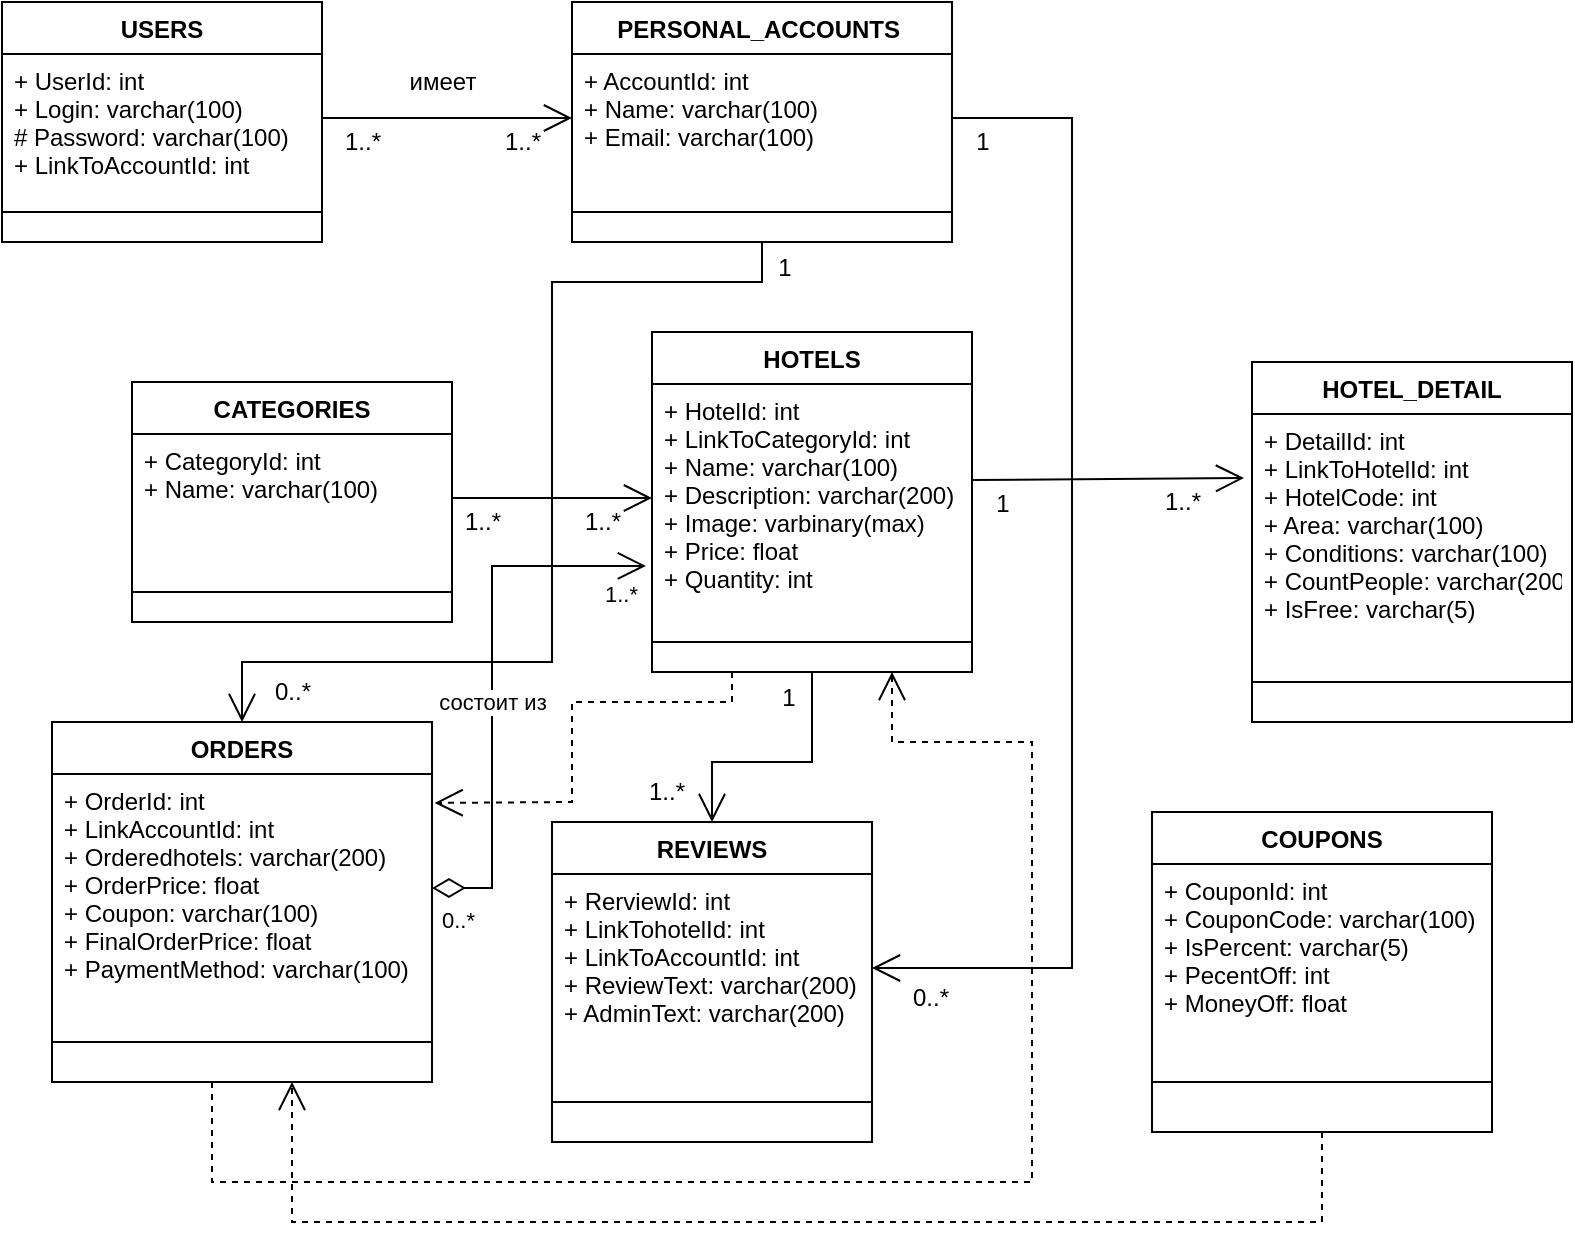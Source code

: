 <mxfile version="24.4.0" type="device">
  <diagram name="Page-1" id="9f46799a-70d6-7492-0946-bef42562c5a5">
    <mxGraphModel dx="1158" dy="659" grid="0" gridSize="10" guides="1" tooltips="1" connect="1" arrows="1" fold="1" page="1" pageScale="1" pageWidth="1100" pageHeight="850" background="none" math="0" shadow="0">
      <root>
        <mxCell id="0" />
        <mxCell id="1" parent="0" />
        <mxCell id="6Ap3uId7AGkPv2gHeaoZ-1" value="USERS" style="swimlane;fontStyle=1;align=center;verticalAlign=top;childLayout=stackLayout;horizontal=1;startSize=26;horizontalStack=0;resizeParent=1;resizeParentMax=0;resizeLast=0;collapsible=1;marginBottom=0;" parent="1" vertex="1">
          <mxGeometry x="65" y="80" width="160" height="120" as="geometry">
            <mxRectangle x="70" y="80" width="70" height="26" as="alternateBounds" />
          </mxGeometry>
        </mxCell>
        <mxCell id="6Ap3uId7AGkPv2gHeaoZ-2" value="+ UserId: int&#xa;+ Login: varchar(100)&#xa;# Password: varchar(100)&#xa;+ LinkToAccountId: int" style="text;strokeColor=none;fillColor=none;align=left;verticalAlign=top;spacingLeft=4;spacingRight=4;overflow=hidden;rotatable=0;points=[[0,0.5],[1,0.5]];portConstraint=eastwest;" parent="6Ap3uId7AGkPv2gHeaoZ-1" vertex="1">
          <mxGeometry y="26" width="160" height="64" as="geometry" />
        </mxCell>
        <mxCell id="6Ap3uId7AGkPv2gHeaoZ-3" value="" style="line;strokeWidth=1;fillColor=none;align=left;verticalAlign=middle;spacingTop=-1;spacingLeft=3;spacingRight=3;rotatable=0;labelPosition=right;points=[];portConstraint=eastwest;" parent="6Ap3uId7AGkPv2gHeaoZ-1" vertex="1">
          <mxGeometry y="90" width="160" height="30" as="geometry" />
        </mxCell>
        <mxCell id="6Ap3uId7AGkPv2gHeaoZ-6" value="CATEGORIES" style="swimlane;fontStyle=1;align=center;verticalAlign=top;childLayout=stackLayout;horizontal=1;startSize=26;horizontalStack=0;resizeParent=1;resizeParentMax=0;resizeLast=0;collapsible=1;marginBottom=0;" parent="1" vertex="1">
          <mxGeometry x="130" y="270" width="160" height="120" as="geometry">
            <mxRectangle x="70" y="80" width="70" height="26" as="alternateBounds" />
          </mxGeometry>
        </mxCell>
        <mxCell id="6Ap3uId7AGkPv2gHeaoZ-7" value="+ CategoryId: int&#xa;+ Name: varchar(100)" style="text;strokeColor=none;fillColor=none;align=left;verticalAlign=top;spacingLeft=4;spacingRight=4;overflow=hidden;rotatable=0;points=[[0,0.5],[1,0.5]];portConstraint=eastwest;" parent="6Ap3uId7AGkPv2gHeaoZ-6" vertex="1">
          <mxGeometry y="26" width="160" height="64" as="geometry" />
        </mxCell>
        <mxCell id="6Ap3uId7AGkPv2gHeaoZ-8" value="" style="line;strokeWidth=1;fillColor=none;align=left;verticalAlign=middle;spacingTop=-1;spacingLeft=3;spacingRight=3;rotatable=0;labelPosition=right;points=[];portConstraint=eastwest;" parent="6Ap3uId7AGkPv2gHeaoZ-6" vertex="1">
          <mxGeometry y="90" width="160" height="30" as="geometry" />
        </mxCell>
        <mxCell id="6Ap3uId7AGkPv2gHeaoZ-10" value="PERSONAL_ACCOUNTS " style="swimlane;fontStyle=1;align=center;verticalAlign=top;childLayout=stackLayout;horizontal=1;startSize=26;horizontalStack=0;resizeParent=1;resizeParentMax=0;resizeLast=0;collapsible=1;marginBottom=0;" parent="1" vertex="1">
          <mxGeometry x="350" y="80" width="190" height="120" as="geometry">
            <mxRectangle x="70" y="80" width="70" height="26" as="alternateBounds" />
          </mxGeometry>
        </mxCell>
        <mxCell id="6Ap3uId7AGkPv2gHeaoZ-11" value="+ AccountId: int&#xa;+ Name: varchar(100)&#xa;+ Email: varchar(100)" style="text;strokeColor=none;fillColor=none;align=left;verticalAlign=top;spacingLeft=4;spacingRight=4;overflow=hidden;rotatable=0;points=[[0,0.5],[1,0.5]];portConstraint=eastwest;" parent="6Ap3uId7AGkPv2gHeaoZ-10" vertex="1">
          <mxGeometry y="26" width="190" height="64" as="geometry" />
        </mxCell>
        <mxCell id="6Ap3uId7AGkPv2gHeaoZ-12" value="" style="line;strokeWidth=1;fillColor=none;align=left;verticalAlign=middle;spacingTop=-1;spacingLeft=3;spacingRight=3;rotatable=0;labelPosition=right;points=[];portConstraint=eastwest;" parent="6Ap3uId7AGkPv2gHeaoZ-10" vertex="1">
          <mxGeometry y="90" width="190" height="30" as="geometry" />
        </mxCell>
        <mxCell id="6Ap3uId7AGkPv2gHeaoZ-14" value="HOTELS" style="swimlane;fontStyle=1;align=center;verticalAlign=top;childLayout=stackLayout;horizontal=1;startSize=26;horizontalStack=0;resizeParent=1;resizeParentMax=0;resizeLast=0;collapsible=1;marginBottom=0;" parent="1" vertex="1">
          <mxGeometry x="390" y="245" width="160" height="170" as="geometry">
            <mxRectangle x="70" y="80" width="70" height="26" as="alternateBounds" />
          </mxGeometry>
        </mxCell>
        <mxCell id="6Ap3uId7AGkPv2gHeaoZ-15" value="+ HotelId: int&#xa;+ LinkToCategoryId: int&#xa;+ Name: varchar(100)&#xa;+ Description: varchar(200)&#xa;+ Image: varbinary(max)&#xa;+ Price: float&#xa;+ Quantity: int" style="text;strokeColor=none;fillColor=none;align=left;verticalAlign=top;spacingLeft=4;spacingRight=4;overflow=hidden;rotatable=0;points=[[0,0.5],[1,0.5]];portConstraint=eastwest;" parent="6Ap3uId7AGkPv2gHeaoZ-14" vertex="1">
          <mxGeometry y="26" width="160" height="114" as="geometry" />
        </mxCell>
        <mxCell id="6Ap3uId7AGkPv2gHeaoZ-16" value="" style="line;strokeWidth=1;fillColor=none;align=left;verticalAlign=middle;spacingTop=-1;spacingLeft=3;spacingRight=3;rotatable=0;labelPosition=right;points=[];portConstraint=eastwest;" parent="6Ap3uId7AGkPv2gHeaoZ-14" vertex="1">
          <mxGeometry y="140" width="160" height="30" as="geometry" />
        </mxCell>
        <mxCell id="6Ap3uId7AGkPv2gHeaoZ-18" value="HOTEL_DETAIL" style="swimlane;fontStyle=1;align=center;verticalAlign=top;childLayout=stackLayout;horizontal=1;startSize=26;horizontalStack=0;resizeParent=1;resizeParentMax=0;resizeLast=0;collapsible=1;marginBottom=0;" parent="1" vertex="1">
          <mxGeometry x="690" y="260" width="160" height="180" as="geometry">
            <mxRectangle x="70" y="80" width="70" height="26" as="alternateBounds" />
          </mxGeometry>
        </mxCell>
        <mxCell id="6Ap3uId7AGkPv2gHeaoZ-19" value="+ DetailId: int&#xa;+ LinkToHotelId: int&#xa;+ HotelCode: int&#xa;+ Area: varchar(100)&#xa;+ Conditions: varchar(100)&#xa;+ CountPeople: varchar(200)&#xa;+ IsFree: varchar(5)" style="text;strokeColor=none;fillColor=none;align=left;verticalAlign=top;spacingLeft=4;spacingRight=4;overflow=hidden;rotatable=0;points=[[0,0.5],[1,0.5]];portConstraint=eastwest;" parent="6Ap3uId7AGkPv2gHeaoZ-18" vertex="1">
          <mxGeometry y="26" width="160" height="114" as="geometry" />
        </mxCell>
        <mxCell id="6Ap3uId7AGkPv2gHeaoZ-20" value="" style="line;strokeWidth=1;fillColor=none;align=left;verticalAlign=middle;spacingTop=-1;spacingLeft=3;spacingRight=3;rotatable=0;labelPosition=right;points=[];portConstraint=eastwest;" parent="6Ap3uId7AGkPv2gHeaoZ-18" vertex="1">
          <mxGeometry y="140" width="160" height="40" as="geometry" />
        </mxCell>
        <mxCell id="6Ap3uId7AGkPv2gHeaoZ-22" value="ORDERS" style="swimlane;fontStyle=1;align=center;verticalAlign=top;childLayout=stackLayout;horizontal=1;startSize=26;horizontalStack=0;resizeParent=1;resizeParentMax=0;resizeLast=0;collapsible=1;marginBottom=0;" parent="1" vertex="1">
          <mxGeometry x="90" y="440" width="190" height="180" as="geometry">
            <mxRectangle x="70" y="80" width="70" height="26" as="alternateBounds" />
          </mxGeometry>
        </mxCell>
        <mxCell id="6Ap3uId7AGkPv2gHeaoZ-23" value="+ OrderId: int&#xa;+ LinkAccountId: int&#xa;+ Orderedhotels: varchar(200)&#xa;+ OrderPrice: float&#xa;+ Coupon: varchar(100)&#xa;+ FinalOrderPrice: float&#xa;+ PaymentMethod: varchar(100)" style="text;strokeColor=none;fillColor=none;align=left;verticalAlign=top;spacingLeft=4;spacingRight=4;overflow=hidden;rotatable=0;points=[[0,0.5],[1,0.5]];portConstraint=eastwest;" parent="6Ap3uId7AGkPv2gHeaoZ-22" vertex="1">
          <mxGeometry y="26" width="190" height="114" as="geometry" />
        </mxCell>
        <mxCell id="6Ap3uId7AGkPv2gHeaoZ-24" value="" style="line;strokeWidth=1;fillColor=none;align=left;verticalAlign=middle;spacingTop=-1;spacingLeft=3;spacingRight=3;rotatable=0;labelPosition=right;points=[];portConstraint=eastwest;" parent="6Ap3uId7AGkPv2gHeaoZ-22" vertex="1">
          <mxGeometry y="140" width="190" height="40" as="geometry" />
        </mxCell>
        <mxCell id="6Ap3uId7AGkPv2gHeaoZ-26" value="REVIEWS" style="swimlane;fontStyle=1;align=center;verticalAlign=top;childLayout=stackLayout;horizontal=1;startSize=26;horizontalStack=0;resizeParent=1;resizeParentMax=0;resizeLast=0;collapsible=1;marginBottom=0;" parent="1" vertex="1">
          <mxGeometry x="340" y="490" width="160" height="160" as="geometry">
            <mxRectangle x="70" y="80" width="70" height="26" as="alternateBounds" />
          </mxGeometry>
        </mxCell>
        <mxCell id="6Ap3uId7AGkPv2gHeaoZ-27" value="+ RerviewId: int&#xa;+ LinkTohotelId: int&#xa;+ LinkToAccountId: int&#xa;+ ReviewText: varchar(200)&#xa;+ AdminText: varchar(200)" style="text;strokeColor=none;fillColor=none;align=left;verticalAlign=top;spacingLeft=4;spacingRight=4;overflow=hidden;rotatable=0;points=[[0,0.5],[1,0.5]];portConstraint=eastwest;" parent="6Ap3uId7AGkPv2gHeaoZ-26" vertex="1">
          <mxGeometry y="26" width="160" height="94" as="geometry" />
        </mxCell>
        <mxCell id="6Ap3uId7AGkPv2gHeaoZ-28" value="" style="line;strokeWidth=1;fillColor=none;align=left;verticalAlign=middle;spacingTop=-1;spacingLeft=3;spacingRight=3;rotatable=0;labelPosition=right;points=[];portConstraint=eastwest;" parent="6Ap3uId7AGkPv2gHeaoZ-26" vertex="1">
          <mxGeometry y="120" width="160" height="40" as="geometry" />
        </mxCell>
        <mxCell id="6Ap3uId7AGkPv2gHeaoZ-30" value="COUPONS" style="swimlane;fontStyle=1;align=center;verticalAlign=top;childLayout=stackLayout;horizontal=1;startSize=26;horizontalStack=0;resizeParent=1;resizeParentMax=0;resizeLast=0;collapsible=1;marginBottom=0;" parent="1" vertex="1">
          <mxGeometry x="640" y="485" width="170" height="160" as="geometry">
            <mxRectangle x="640" y="485" width="70" height="26" as="alternateBounds" />
          </mxGeometry>
        </mxCell>
        <mxCell id="6Ap3uId7AGkPv2gHeaoZ-31" value="+ CouponId: int&#xa;+ CouponCode: varchar(100)&#xa;+ IsPercent: varchar(5)&#xa;+ PecentOff: int&#xa;+ MoneyOff: float" style="text;strokeColor=none;fillColor=none;align=left;verticalAlign=top;spacingLeft=4;spacingRight=4;overflow=hidden;rotatable=0;points=[[0,0.5],[1,0.5]];portConstraint=eastwest;" parent="6Ap3uId7AGkPv2gHeaoZ-30" vertex="1">
          <mxGeometry y="26" width="170" height="84" as="geometry" />
        </mxCell>
        <mxCell id="6Ap3uId7AGkPv2gHeaoZ-32" value="" style="line;strokeWidth=1;fillColor=none;align=left;verticalAlign=middle;spacingTop=-1;spacingLeft=3;spacingRight=3;rotatable=0;labelPosition=right;points=[];portConstraint=eastwest;" parent="6Ap3uId7AGkPv2gHeaoZ-30" vertex="1">
          <mxGeometry y="110" width="170" height="50" as="geometry" />
        </mxCell>
        <mxCell id="6Ap3uId7AGkPv2gHeaoZ-52" value="" style="endArrow=open;endFill=1;endSize=12;html=1;rounded=0;jumpStyle=none;exitX=1;exitY=0.5;exitDx=0;exitDy=0;" parent="1" source="6Ap3uId7AGkPv2gHeaoZ-2" target="6Ap3uId7AGkPv2gHeaoZ-11" edge="1">
          <mxGeometry width="160" relative="1" as="geometry">
            <mxPoint x="270" y="180" as="sourcePoint" />
            <mxPoint x="430" y="180" as="targetPoint" />
          </mxGeometry>
        </mxCell>
        <mxCell id="6Ap3uId7AGkPv2gHeaoZ-53" value="1..*" style="text;html=1;align=center;verticalAlign=middle;resizable=0;points=[];autosize=1;strokeColor=none;fillColor=none;" parent="1" vertex="1">
          <mxGeometry x="230" y="140" width="30" height="20" as="geometry" />
        </mxCell>
        <mxCell id="6Ap3uId7AGkPv2gHeaoZ-54" value="1..*" style="text;html=1;align=center;verticalAlign=middle;resizable=0;points=[];autosize=1;strokeColor=none;fillColor=none;" parent="1" vertex="1">
          <mxGeometry x="310" y="140" width="30" height="20" as="geometry" />
        </mxCell>
        <mxCell id="6Ap3uId7AGkPv2gHeaoZ-55" value="имеет" style="text;html=1;align=center;verticalAlign=middle;resizable=0;points=[];autosize=1;strokeColor=none;fillColor=none;" parent="1" vertex="1">
          <mxGeometry x="260" y="110" width="50" height="20" as="geometry" />
        </mxCell>
        <mxCell id="6Ap3uId7AGkPv2gHeaoZ-59" value="" style="endArrow=open;endFill=1;endSize=12;html=1;rounded=0;jumpStyle=none;exitX=1;exitY=0.5;exitDx=0;exitDy=0;entryX=0;entryY=0.5;entryDx=0;entryDy=0;" parent="1" source="6Ap3uId7AGkPv2gHeaoZ-7" target="6Ap3uId7AGkPv2gHeaoZ-15" edge="1">
          <mxGeometry width="160" relative="1" as="geometry">
            <mxPoint x="265" y="329.5" as="sourcePoint" />
            <mxPoint x="385" y="329.5" as="targetPoint" />
          </mxGeometry>
        </mxCell>
        <mxCell id="6Ap3uId7AGkPv2gHeaoZ-60" value="1..*" style="text;html=1;align=center;verticalAlign=middle;resizable=0;points=[];autosize=1;strokeColor=none;fillColor=none;" parent="1" vertex="1">
          <mxGeometry x="290" y="330" width="30" height="20" as="geometry" />
        </mxCell>
        <mxCell id="6Ap3uId7AGkPv2gHeaoZ-61" value="1..*" style="text;html=1;align=center;verticalAlign=middle;resizable=0;points=[];autosize=1;strokeColor=none;fillColor=none;" parent="1" vertex="1">
          <mxGeometry x="350" y="330" width="30" height="20" as="geometry" />
        </mxCell>
        <mxCell id="6Ap3uId7AGkPv2gHeaoZ-62" value="" style="endArrow=open;endFill=1;endSize=12;html=1;rounded=0;jumpStyle=none;exitX=1;exitY=0.5;exitDx=0;exitDy=0;entryX=-0.025;entryY=0.281;entryDx=0;entryDy=0;entryPerimeter=0;" parent="1" target="6Ap3uId7AGkPv2gHeaoZ-19" edge="1">
          <mxGeometry width="160" relative="1" as="geometry">
            <mxPoint x="550" y="319" as="sourcePoint" />
            <mxPoint x="690" y="319" as="targetPoint" />
          </mxGeometry>
        </mxCell>
        <mxCell id="6Ap3uId7AGkPv2gHeaoZ-63" value="1" style="text;html=1;align=center;verticalAlign=middle;resizable=0;points=[];autosize=1;strokeColor=none;fillColor=none;" parent="1" vertex="1">
          <mxGeometry x="555" y="321" width="20" height="20" as="geometry" />
        </mxCell>
        <mxCell id="6Ap3uId7AGkPv2gHeaoZ-64" value="1..*" style="text;html=1;align=center;verticalAlign=middle;resizable=0;points=[];autosize=1;strokeColor=none;fillColor=none;" parent="1" vertex="1">
          <mxGeometry x="640" y="320" width="30" height="20" as="geometry" />
        </mxCell>
        <mxCell id="6Ap3uId7AGkPv2gHeaoZ-66" value="" style="endArrow=open;endFill=1;endSize=12;html=1;rounded=0;jumpStyle=none;exitX=1;exitY=0.5;exitDx=0;exitDy=0;entryX=1;entryY=0.5;entryDx=0;entryDy=0;" parent="1" source="6Ap3uId7AGkPv2gHeaoZ-11" target="6Ap3uId7AGkPv2gHeaoZ-27" edge="1">
          <mxGeometry width="160" relative="1" as="geometry">
            <mxPoint x="260" y="338" as="sourcePoint" />
            <mxPoint x="400" y="338" as="targetPoint" />
            <Array as="points">
              <mxPoint x="600" y="138" />
              <mxPoint x="600" y="563" />
            </Array>
          </mxGeometry>
        </mxCell>
        <mxCell id="6Ap3uId7AGkPv2gHeaoZ-67" value="0..*" style="text;html=1;align=center;verticalAlign=middle;resizable=0;points=[];autosize=1;strokeColor=none;fillColor=none;" parent="1" vertex="1">
          <mxGeometry x="514" y="568" width="30" height="20" as="geometry" />
        </mxCell>
        <mxCell id="6Ap3uId7AGkPv2gHeaoZ-68" value="1" style="text;html=1;align=center;verticalAlign=middle;resizable=0;points=[];autosize=1;strokeColor=none;fillColor=none;" parent="1" vertex="1">
          <mxGeometry x="545" y="140" width="20" height="20" as="geometry" />
        </mxCell>
        <mxCell id="6Ap3uId7AGkPv2gHeaoZ-69" value="" style="endArrow=open;endFill=1;endSize=12;html=1;rounded=0;jumpStyle=none;exitX=0.5;exitY=1;exitDx=0;exitDy=0;entryX=0.5;entryY=0;entryDx=0;entryDy=0;" parent="1" source="6Ap3uId7AGkPv2gHeaoZ-14" target="6Ap3uId7AGkPv2gHeaoZ-26" edge="1">
          <mxGeometry width="160" relative="1" as="geometry">
            <mxPoint x="300" y="338" as="sourcePoint" />
            <mxPoint x="400" y="338" as="targetPoint" />
            <Array as="points">
              <mxPoint x="470" y="460" />
              <mxPoint x="420" y="460" />
            </Array>
          </mxGeometry>
        </mxCell>
        <mxCell id="6Ap3uId7AGkPv2gHeaoZ-70" value="1..*" style="text;html=1;align=center;verticalAlign=middle;resizable=0;points=[];autosize=1;strokeColor=none;fillColor=none;" parent="1" vertex="1">
          <mxGeometry x="382" y="465" width="30" height="20" as="geometry" />
        </mxCell>
        <mxCell id="6Ap3uId7AGkPv2gHeaoZ-71" value="1" style="text;html=1;align=center;verticalAlign=middle;resizable=0;points=[];autosize=1;strokeColor=none;fillColor=none;" parent="1" vertex="1">
          <mxGeometry x="448" y="418" width="20" height="20" as="geometry" />
        </mxCell>
        <mxCell id="6Ap3uId7AGkPv2gHeaoZ-72" value="" style="endArrow=open;endFill=1;endSize=12;html=1;rounded=0;jumpStyle=none;exitX=0.5;exitY=1;exitDx=0;exitDy=0;entryX=0.5;entryY=0;entryDx=0;entryDy=0;" parent="1" source="6Ap3uId7AGkPv2gHeaoZ-10" target="6Ap3uId7AGkPv2gHeaoZ-22" edge="1">
          <mxGeometry width="160" relative="1" as="geometry">
            <mxPoint x="300" y="245" as="sourcePoint" />
            <mxPoint x="400" y="245" as="targetPoint" />
            <Array as="points">
              <mxPoint x="445" y="220" />
              <mxPoint x="340" y="220" />
              <mxPoint x="340" y="410" />
              <mxPoint x="185" y="410" />
            </Array>
          </mxGeometry>
        </mxCell>
        <mxCell id="6Ap3uId7AGkPv2gHeaoZ-73" value="1" style="text;html=1;align=center;verticalAlign=middle;resizable=0;points=[];autosize=1;strokeColor=none;fillColor=none;" parent="1" vertex="1">
          <mxGeometry x="446" y="203" width="20" height="20" as="geometry" />
        </mxCell>
        <mxCell id="6Ap3uId7AGkPv2gHeaoZ-74" value="0..*" style="text;html=1;align=center;verticalAlign=middle;resizable=0;points=[];autosize=1;strokeColor=none;fillColor=none;" parent="1" vertex="1">
          <mxGeometry x="195" y="415" width="30" height="20" as="geometry" />
        </mxCell>
        <mxCell id="6Ap3uId7AGkPv2gHeaoZ-75" value="состоит из" style="endArrow=open;html=1;endSize=12;startArrow=diamondThin;startSize=14;startFill=0;edgeStyle=orthogonalEdgeStyle;rounded=0;jumpStyle=none;exitX=1;exitY=0.5;exitDx=0;exitDy=0;entryX=-0.019;entryY=0.798;entryDx=0;entryDy=0;entryPerimeter=0;" parent="1" source="6Ap3uId7AGkPv2gHeaoZ-23" target="6Ap3uId7AGkPv2gHeaoZ-15" edge="1">
          <mxGeometry x="-0.082" relative="1" as="geometry">
            <mxPoint x="360" y="360" as="sourcePoint" />
            <mxPoint x="520" y="360" as="targetPoint" />
            <Array as="points">
              <mxPoint x="310" y="523" />
              <mxPoint x="310" y="362" />
            </Array>
            <mxPoint as="offset" />
          </mxGeometry>
        </mxCell>
        <mxCell id="6Ap3uId7AGkPv2gHeaoZ-76" value="0..*" style="edgeLabel;resizable=0;html=1;align=left;verticalAlign=top;" parent="6Ap3uId7AGkPv2gHeaoZ-75" connectable="0" vertex="1">
          <mxGeometry x="-1" relative="1" as="geometry">
            <mxPoint x="3" y="3" as="offset" />
          </mxGeometry>
        </mxCell>
        <mxCell id="6Ap3uId7AGkPv2gHeaoZ-77" value="1..*" style="edgeLabel;resizable=0;html=1;align=right;verticalAlign=top;" parent="6Ap3uId7AGkPv2gHeaoZ-75" connectable="0" vertex="1">
          <mxGeometry x="1" relative="1" as="geometry">
            <mxPoint x="-3" y="1" as="offset" />
          </mxGeometry>
        </mxCell>
        <mxCell id="6Ap3uId7AGkPv2gHeaoZ-79" value="" style="endArrow=open;endSize=12;dashed=1;html=1;rounded=0;jumpStyle=none;exitX=0.25;exitY=1;exitDx=0;exitDy=0;entryX=1.007;entryY=0.127;entryDx=0;entryDy=0;entryPerimeter=0;" parent="1" source="6Ap3uId7AGkPv2gHeaoZ-14" target="6Ap3uId7AGkPv2gHeaoZ-23" edge="1">
          <mxGeometry x="0.076" y="20" width="160" relative="1" as="geometry">
            <mxPoint x="390" y="420" as="sourcePoint" />
            <mxPoint x="550" y="420" as="targetPoint" />
            <Array as="points">
              <mxPoint x="430" y="430" />
              <mxPoint x="350" y="430" />
              <mxPoint x="350" y="480" />
            </Array>
            <mxPoint as="offset" />
          </mxGeometry>
        </mxCell>
        <mxCell id="6Ap3uId7AGkPv2gHeaoZ-80" value="" style="endArrow=open;endSize=12;dashed=1;html=1;rounded=0;jumpStyle=none;entryX=0.75;entryY=1;entryDx=0;entryDy=0;" parent="1" target="6Ap3uId7AGkPv2gHeaoZ-14" edge="1">
          <mxGeometry x="-0.057" y="-30" width="160" relative="1" as="geometry">
            <mxPoint x="170" y="620" as="sourcePoint" />
            <mxPoint x="340" y="650" as="targetPoint" />
            <Array as="points">
              <mxPoint x="170" y="670" />
              <mxPoint x="580" y="670" />
              <mxPoint x="580" y="450" />
              <mxPoint x="510" y="450" />
            </Array>
            <mxPoint as="offset" />
          </mxGeometry>
        </mxCell>
        <mxCell id="6Ap3uId7AGkPv2gHeaoZ-82" value="" style="endArrow=open;endSize=12;dashed=1;html=1;rounded=0;jumpStyle=none;exitX=0.5;exitY=1;exitDx=0;exitDy=0;" parent="1" source="6Ap3uId7AGkPv2gHeaoZ-30" edge="1">
          <mxGeometry x="-0.238" y="40" width="160" relative="1" as="geometry">
            <mxPoint x="710" y="690" as="sourcePoint" />
            <mxPoint x="210" y="620" as="targetPoint" />
            <Array as="points">
              <mxPoint x="725" y="690" />
              <mxPoint x="210" y="690" />
            </Array>
            <mxPoint as="offset" />
          </mxGeometry>
        </mxCell>
      </root>
    </mxGraphModel>
  </diagram>
</mxfile>
